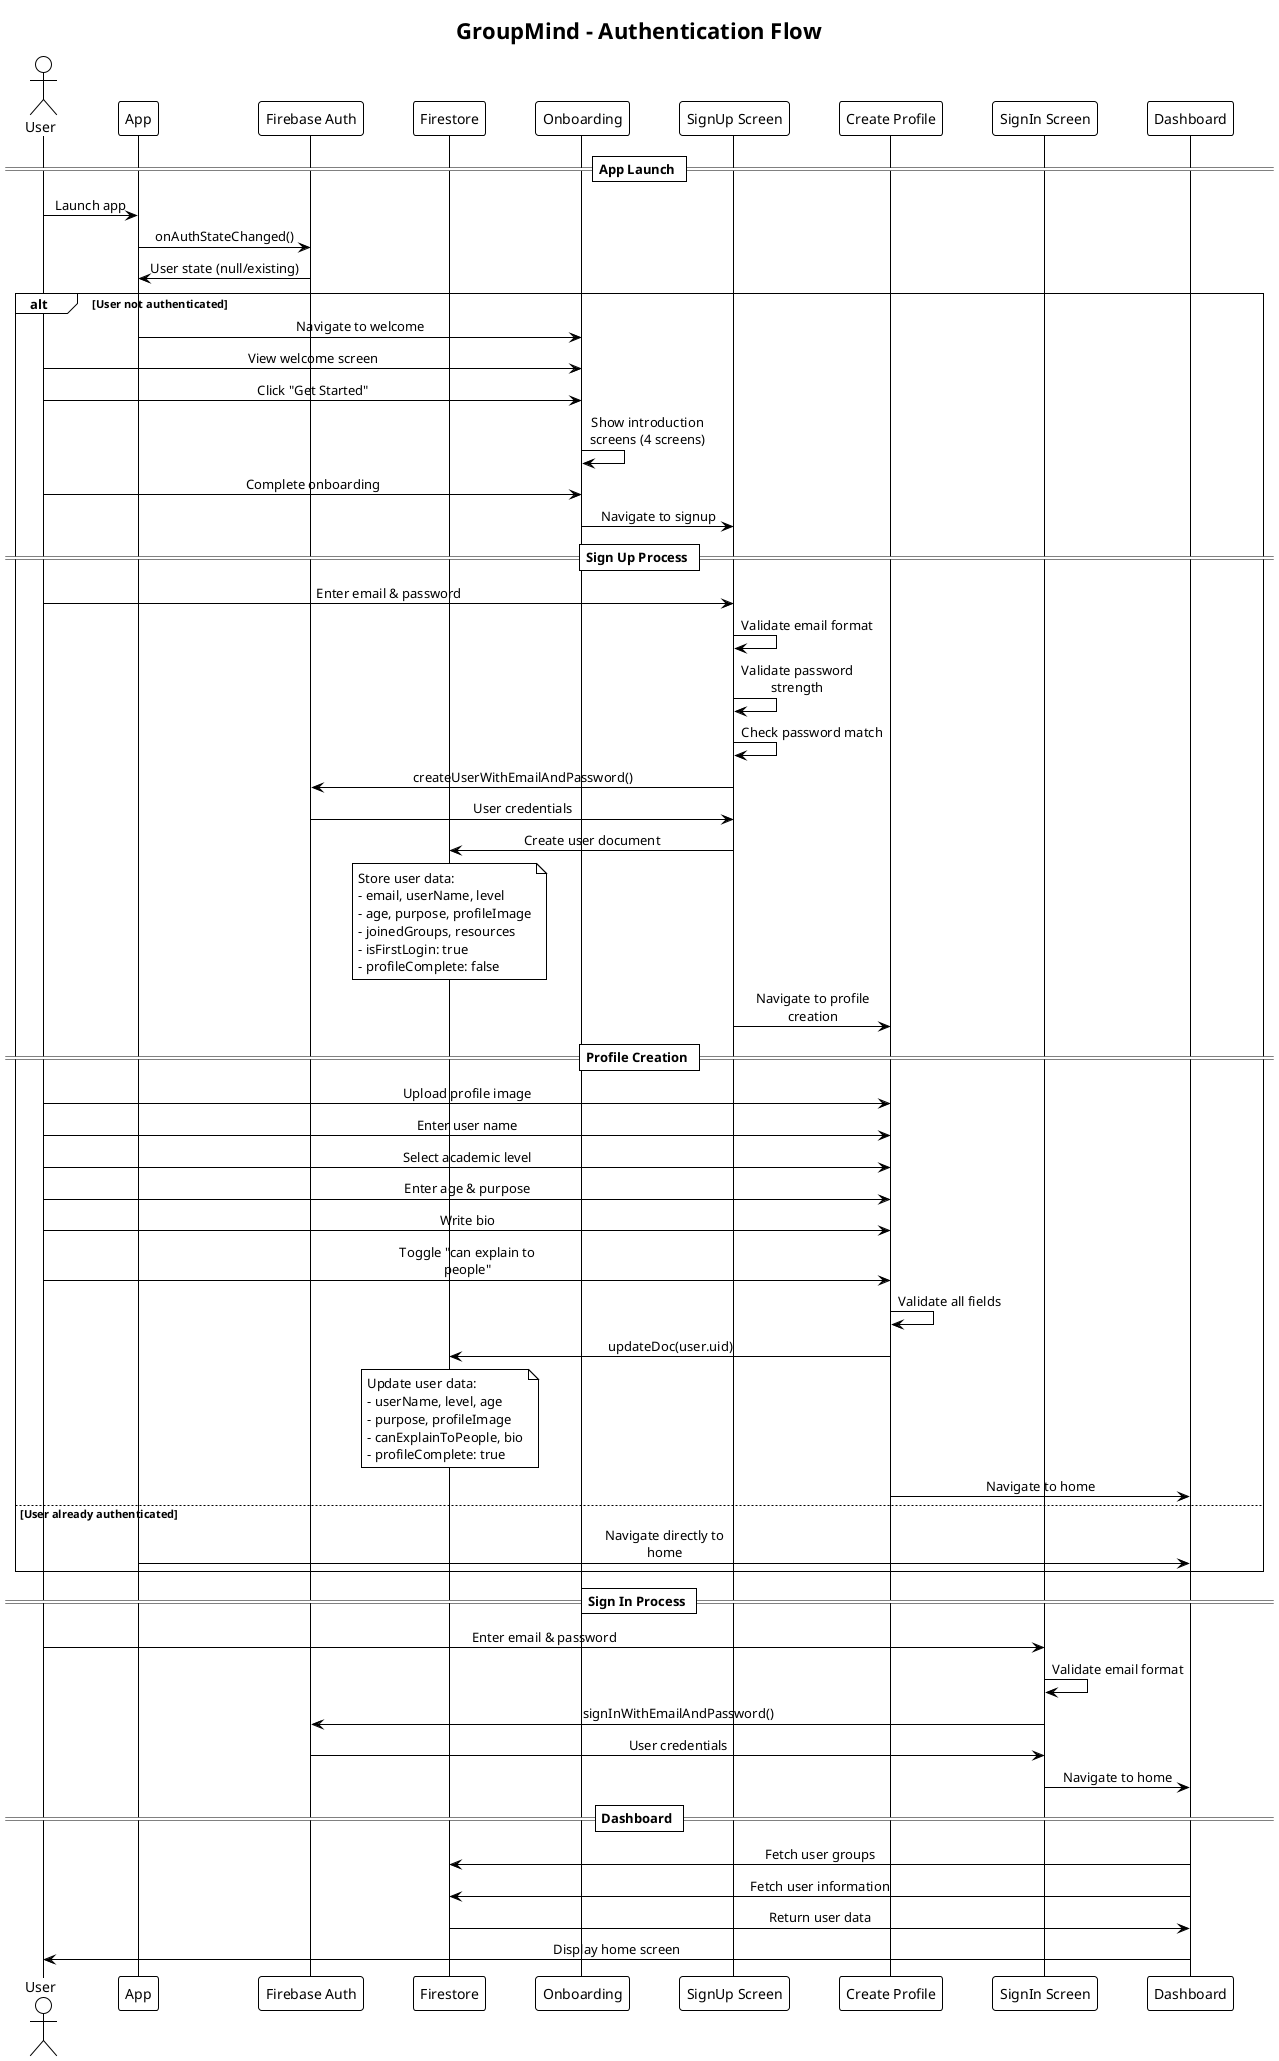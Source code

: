@startuml Authentication Flow
!theme plain
skinparam maxMessageSize 150
skinparam sequenceMessageAlign center
skinparam ParticipantPadding 20
skinparam BoxPadding 10
skinparam pageWidth 1200

title GroupMind - Authentication Flow

actor User
participant "App" as App
participant "Firebase Auth" as Auth
participant "Firestore" as DB
participant "Onboarding" as Onboard
participant "SignUp Screen" as SignUp
participant "Create Profile" as Profile
participant "SignIn Screen" as SignIn
participant "Dashboard" as Dashboard

== App Launch ==
User -> App: Launch app
App -> Auth: onAuthStateChanged()
Auth -> App: User state (null/existing)

alt User not authenticated
    App -> Onboard: Navigate to welcome
    User -> Onboard: View welcome screen
    User -> Onboard: Click "Get Started"
    Onboard -> Onboard: Show introduction screens (4 screens)
    User -> Onboard: Complete onboarding
    Onboard -> SignUp: Navigate to signup
    
    == Sign Up Process ==
    User -> SignUp: Enter email & password
    SignUp -> SignUp: Validate email format
    SignUp -> SignUp: Validate password strength
    SignUp -> SignUp: Check password match
    SignUp -> Auth: createUserWithEmailAndPassword()
    Auth -> SignUp: User credentials
    SignUp -> DB: Create user document
    Note over DB: Store user data:\n- email, userName, level\n- age, purpose, profileImage\n- joinedGroups, resources\n- isFirstLogin: true\n- profileComplete: false
    SignUp -> Profile: Navigate to profile creation
    
    == Profile Creation ==
    User -> Profile: Upload profile image
    User -> Profile: Enter user name
    User -> Profile: Select academic level
    User -> Profile: Enter age & purpose
    User -> Profile: Write bio
    User -> Profile: Toggle "can explain to people"
    Profile -> Profile: Validate all fields
    Profile -> DB: updateDoc(user.uid)
    Note over DB: Update user data:\n- userName, level, age\n- purpose, profileImage\n- canExplainToPeople, bio\n- profileComplete: true
    Profile -> Dashboard: Navigate to home
    
else User already authenticated
    App -> Dashboard: Navigate directly to home
end

== Sign In Process ==
User -> SignIn: Enter email & password
SignIn -> SignIn: Validate email format
SignIn -> Auth: signInWithEmailAndPassword()
Auth -> SignIn: User credentials
SignIn -> Dashboard: Navigate to home

== Dashboard ==
Dashboard -> DB: Fetch user groups
Dashboard -> DB: Fetch user information
DB -> Dashboard: Return user data
Dashboard -> User: Display home screen

@enduml 